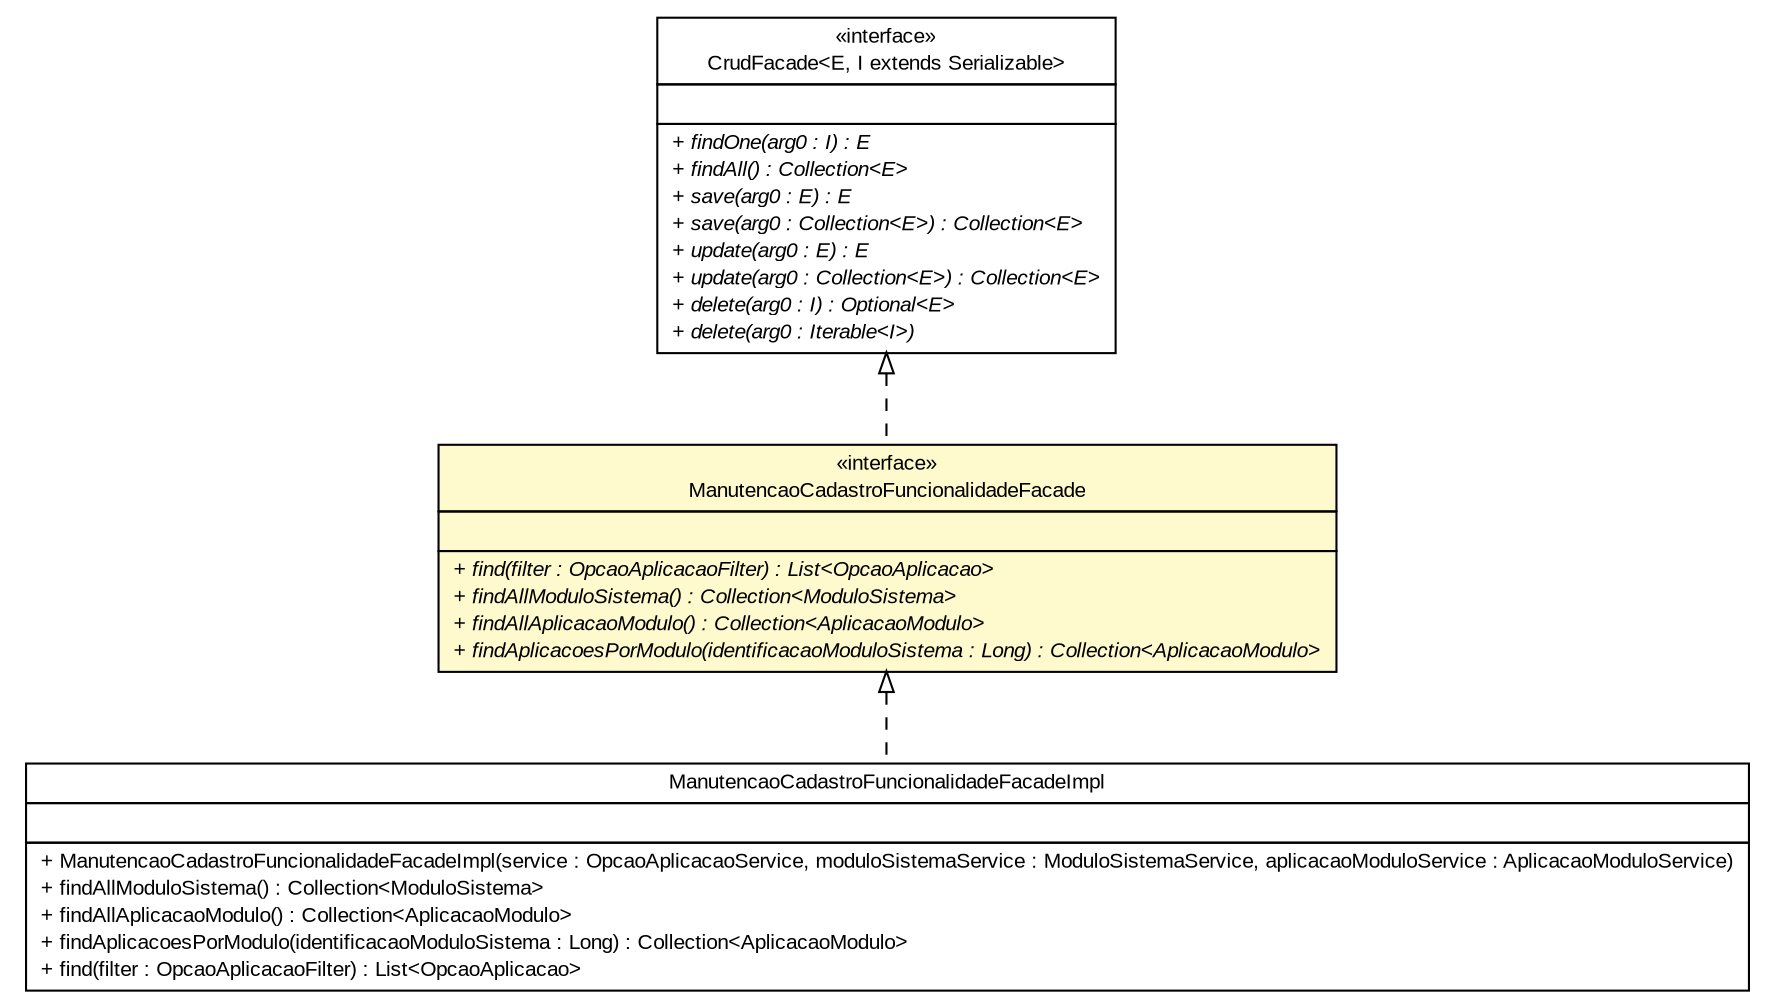 #!/usr/local/bin/dot
#
# Class diagram 
# Generated by UMLGraph version R5_6 (http://www.umlgraph.org/)
#

digraph G {
	edge [fontname="arial",fontsize=10,labelfontname="arial",labelfontsize=10];
	node [fontname="arial",fontsize=10,shape=plaintext];
	nodesep=0.25;
	ranksep=0.5;
	// br.gov.to.sefaz.seg.business.gestao.facade.ManutencaoCadastroFuncionalidadeFacade
	c27253 [label=<<table title="br.gov.to.sefaz.seg.business.gestao.facade.ManutencaoCadastroFuncionalidadeFacade" border="0" cellborder="1" cellspacing="0" cellpadding="2" port="p" bgcolor="lemonChiffon" href="./ManutencaoCadastroFuncionalidadeFacade.html">
		<tr><td><table border="0" cellspacing="0" cellpadding="1">
<tr><td align="center" balign="center"> &#171;interface&#187; </td></tr>
<tr><td align="center" balign="center"> ManutencaoCadastroFuncionalidadeFacade </td></tr>
		</table></td></tr>
		<tr><td><table border="0" cellspacing="0" cellpadding="1">
<tr><td align="left" balign="left">  </td></tr>
		</table></td></tr>
		<tr><td><table border="0" cellspacing="0" cellpadding="1">
<tr><td align="left" balign="left"><font face="arial italic" point-size="10.0"> + find(filter : OpcaoAplicacaoFilter) : List&lt;OpcaoAplicacao&gt; </font></td></tr>
<tr><td align="left" balign="left"><font face="arial italic" point-size="10.0"> + findAllModuloSistema() : Collection&lt;ModuloSistema&gt; </font></td></tr>
<tr><td align="left" balign="left"><font face="arial italic" point-size="10.0"> + findAllAplicacaoModulo() : Collection&lt;AplicacaoModulo&gt; </font></td></tr>
<tr><td align="left" balign="left"><font face="arial italic" point-size="10.0"> + findAplicacoesPorModulo(identificacaoModuloSistema : Long) : Collection&lt;AplicacaoModulo&gt; </font></td></tr>
		</table></td></tr>
		</table>>, URL="./ManutencaoCadastroFuncionalidadeFacade.html", fontname="arial", fontcolor="black", fontsize=10.0];
	// br.gov.to.sefaz.seg.business.gestao.facade.impl.ManutencaoCadastroFuncionalidadeFacadeImpl
	c27267 [label=<<table title="br.gov.to.sefaz.seg.business.gestao.facade.impl.ManutencaoCadastroFuncionalidadeFacadeImpl" border="0" cellborder="1" cellspacing="0" cellpadding="2" port="p" href="./impl/ManutencaoCadastroFuncionalidadeFacadeImpl.html">
		<tr><td><table border="0" cellspacing="0" cellpadding="1">
<tr><td align="center" balign="center"> ManutencaoCadastroFuncionalidadeFacadeImpl </td></tr>
		</table></td></tr>
		<tr><td><table border="0" cellspacing="0" cellpadding="1">
<tr><td align="left" balign="left">  </td></tr>
		</table></td></tr>
		<tr><td><table border="0" cellspacing="0" cellpadding="1">
<tr><td align="left" balign="left"> + ManutencaoCadastroFuncionalidadeFacadeImpl(service : OpcaoAplicacaoService, moduloSistemaService : ModuloSistemaService, aplicacaoModuloService : AplicacaoModuloService) </td></tr>
<tr><td align="left" balign="left"> + findAllModuloSistema() : Collection&lt;ModuloSistema&gt; </td></tr>
<tr><td align="left" balign="left"> + findAllAplicacaoModulo() : Collection&lt;AplicacaoModulo&gt; </td></tr>
<tr><td align="left" balign="left"> + findAplicacoesPorModulo(identificacaoModuloSistema : Long) : Collection&lt;AplicacaoModulo&gt; </td></tr>
<tr><td align="left" balign="left"> + find(filter : OpcaoAplicacaoFilter) : List&lt;OpcaoAplicacao&gt; </td></tr>
		</table></td></tr>
		</table>>, URL="./impl/ManutencaoCadastroFuncionalidadeFacadeImpl.html", fontname="arial", fontcolor="black", fontsize=10.0];
	//br.gov.to.sefaz.seg.business.gestao.facade.ManutencaoCadastroFuncionalidadeFacade implements br.gov.to.sefaz.business.facade.CrudFacade<E, I extends java.io.Serializable>
	c27433:p -> c27253:p [dir=back,arrowtail=empty,style=dashed];
	//br.gov.to.sefaz.seg.business.gestao.facade.impl.ManutencaoCadastroFuncionalidadeFacadeImpl implements br.gov.to.sefaz.seg.business.gestao.facade.ManutencaoCadastroFuncionalidadeFacade
	c27253:p -> c27267:p [dir=back,arrowtail=empty,style=dashed];
	// br.gov.to.sefaz.business.facade.CrudFacade<E, I extends java.io.Serializable>
	c27433 [label=<<table title="br.gov.to.sefaz.business.facade.CrudFacade" border="0" cellborder="1" cellspacing="0" cellpadding="2" port="p" href="http://java.sun.com/j2se/1.4.2/docs/api/br/gov/to/sefaz/business/facade/CrudFacade.html">
		<tr><td><table border="0" cellspacing="0" cellpadding="1">
<tr><td align="center" balign="center"> &#171;interface&#187; </td></tr>
<tr><td align="center" balign="center"> CrudFacade&lt;E, I extends Serializable&gt; </td></tr>
		</table></td></tr>
		<tr><td><table border="0" cellspacing="0" cellpadding="1">
<tr><td align="left" balign="left">  </td></tr>
		</table></td></tr>
		<tr><td><table border="0" cellspacing="0" cellpadding="1">
<tr><td align="left" balign="left"><font face="arial italic" point-size="10.0"> + findOne(arg0 : I) : E </font></td></tr>
<tr><td align="left" balign="left"><font face="arial italic" point-size="10.0"> + findAll() : Collection&lt;E&gt; </font></td></tr>
<tr><td align="left" balign="left"><font face="arial italic" point-size="10.0"> + save(arg0 : E) : E </font></td></tr>
<tr><td align="left" balign="left"><font face="arial italic" point-size="10.0"> + save(arg0 : Collection&lt;E&gt;) : Collection&lt;E&gt; </font></td></tr>
<tr><td align="left" balign="left"><font face="arial italic" point-size="10.0"> + update(arg0 : E) : E </font></td></tr>
<tr><td align="left" balign="left"><font face="arial italic" point-size="10.0"> + update(arg0 : Collection&lt;E&gt;) : Collection&lt;E&gt; </font></td></tr>
<tr><td align="left" balign="left"><font face="arial italic" point-size="10.0"> + delete(arg0 : I) : Optional&lt;E&gt; </font></td></tr>
<tr><td align="left" balign="left"><font face="arial italic" point-size="10.0"> + delete(arg0 : Iterable&lt;I&gt;) </font></td></tr>
		</table></td></tr>
		</table>>, URL="http://java.sun.com/j2se/1.4.2/docs/api/br/gov/to/sefaz/business/facade/CrudFacade.html", fontname="arial", fontcolor="black", fontsize=10.0];
}

